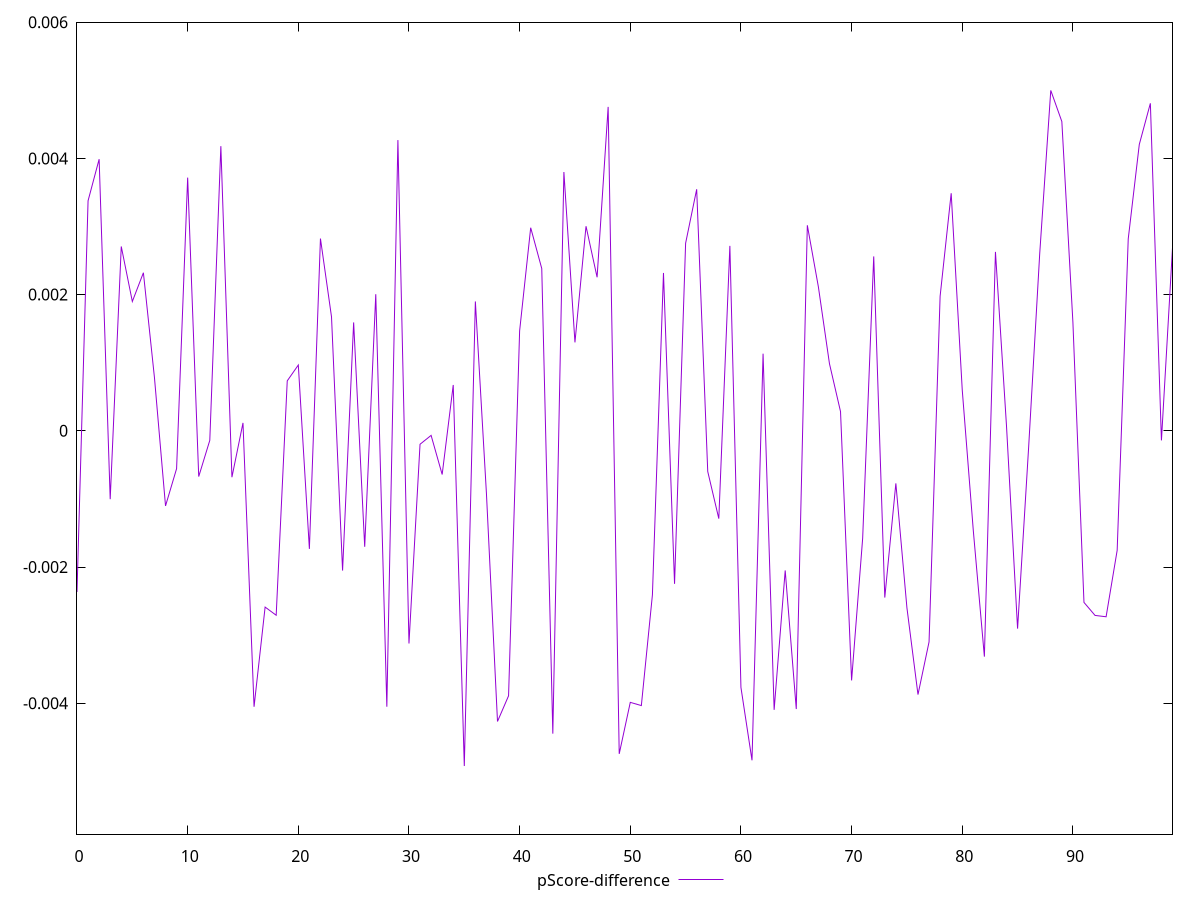 reset

$pScoreDifference <<EOF
0 -0.0023661969469025573
1 0.003377810451111435
2 0.003988267918935286
3 -0.00100331870507403
4 0.002706698287119294
5 0.0018990722870037002
6 0.0023213041520137173
7 0.0007798273918009913
8 -0.001102294945189486
9 -0.0005554230831620877
10 0.003717690823287101
11 -0.0006715535809901779
12 -0.00014027183403397814
13 0.004179853922542165
14 -0.0006808413650456896
15 0.00011662047148101179
16 -0.004051248679847186
17 -0.0025878622545883675
18 -0.002707733166102122
19 0.000733717006847906
20 0.0009662580151332673
21 -0.0017332226984576246
22 0.002822995942433848
23 0.0016731550447865243
24 -0.002051696191750052
25 0.0015920518944355436
26 -0.0017026111215657433
27 0.002005927940560183
28 -0.004050433779521488
29 0.004268609615706076
30 -0.0031222539365434315
31 -0.0001967147395343788
32 -0.00006678429004654263
33 -0.0006411994578503638
34 0.0006733178445498603
35 -0.004921333053691378
36 0.0018995688986860881
37 -0.0009177651059954495
38 -0.004266999101437088
39 -0.0038904718973898217
40 0.0014677553027066526
41 0.0029820749375873284
42 0.0023828536387142454
43 -0.0044458190188769175
44 0.003799563415084861
45 0.0012984616246912162
46 0.003003924034552047
47 0.002254713447004175
48 0.004756364036945272
49 -0.004742968395399172
50 -0.003986656646921771
51 -0.004033831474761218
52 -0.002409717566385472
53 0.00231784004996248
54 -0.0022466188876770765
55 0.0027540560861110674
56 0.0035466849720824367
57 -0.0005975658902024755
58 -0.0012890968828940669
59 0.002715945641405468
60 -0.0037670183600963664
61 -0.004837313011828659
62 0.0011328582782868316
63 -0.004096141315558521
64 -0.0020498422985601866
65 -0.004084656879994722
66 0.003017946769085955
67 0.002112648478695911
68 0.0009859218208845832
69 0.00028250144172931035
70 -0.0036643494664198722
71 -0.0015781628407728898
72 0.0025606722985310193
73 -0.0024481486641861894
74 -0.0007712164010433703
75 -0.0025981703364192366
76 -0.003872267829666945
77 -0.0030992370544617454
78 0.0019759036279461406
79 0.0034883691428697766
80 0.0005987478088636117
81 -0.001467058581037059
82 -0.003315387698415509
83 0.0026271084096695374
84 0.00006876537780281522
85 -0.0029042181165663955
86 -0.00024013097170653974
87 0.0026010943285281196
88 0.004998262018268293
89 0.0045410007236841715
90 0.0015923522466384926
91 -0.00251889986612841
92 -0.002710119417567561
93 -0.0027300152625811536
94 -0.0017546480403228815
95 0.0028186206425860894
96 0.0042052714107267825
97 0.004808633817509428
98 -0.00014059614489564387
99 0.002686707190975593
EOF

set key outside below
set xrange [0:99]
set yrange [-0.005921333053691378:0.005998262018268293]
set trange [-0.005921333053691378:0.005998262018268293]
set terminal svg size 640, 500 enhanced background rgb 'white'
set output "report_00015_2021-02-09T16-11-33.973Z/interactive/samples/pages/pScore-difference/values.svg"

plot $pScoreDifference title "pScore-difference" with line

reset
